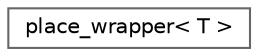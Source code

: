 digraph "类继承关系图"
{
 // LATEX_PDF_SIZE
  bgcolor="transparent";
  edge [fontname=Helvetica,fontsize=10,labelfontname=Helvetica,labelfontsize=10];
  node [fontname=Helvetica,fontsize=10,shape=box,height=0.2,width=0.4];
  rankdir="LR";
  Node0 [id="Node000000",label="place_wrapper\< T \>",height=0.2,width=0.4,color="grey40", fillcolor="white", style="filled",URL="$structplace__wrapper.html",tooltip=" "];
}
